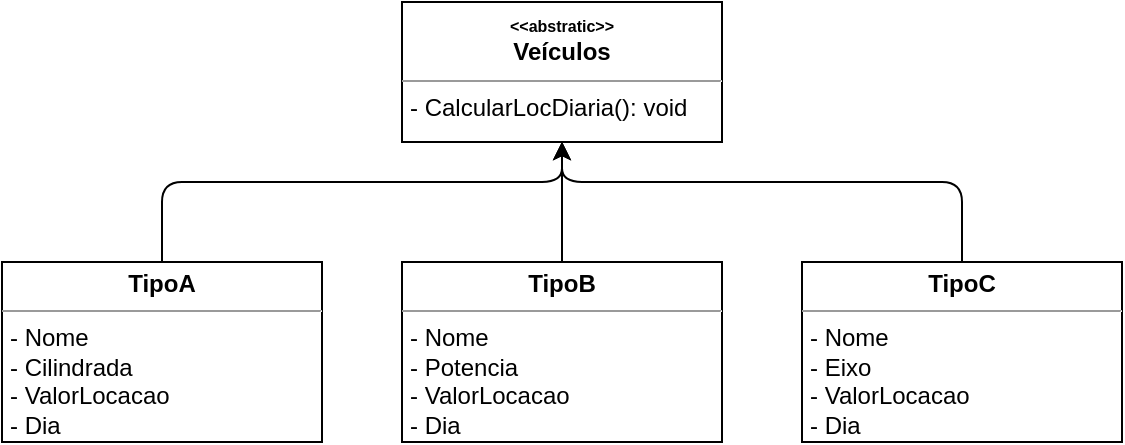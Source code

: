 <mxfile>
    <diagram id="cjmMD2-lDxN8Riay5dNj" name="Page-1">
        <mxGraphModel dx="633" dy="310" grid="1" gridSize="10" guides="1" tooltips="1" connect="1" arrows="1" fold="1" page="1" pageScale="1" pageWidth="850" pageHeight="1100" math="0" shadow="0">
            <root>
                <mxCell id="0"/>
                <mxCell id="1" parent="0"/>
                <mxCell id="2" value="&lt;p style=&quot;margin:0px;margin-top:4px;text-align:center;&quot;&gt;&lt;b&gt;&lt;font style=&quot;font-size: 8px;&quot;&gt;&amp;lt;&amp;lt;abstratic&amp;gt;&amp;gt;&lt;/font&gt;&lt;br&gt;Veículos&lt;/b&gt;&lt;/p&gt;&lt;hr size=&quot;1&quot;&gt;&lt;p style=&quot;margin:0px;margin-left:4px;&quot;&gt;- CalcularLocDiaria(): void&lt;/p&gt;" style="verticalAlign=top;align=left;overflow=fill;fontSize=12;fontFamily=Helvetica;html=1;" vertex="1" parent="1">
                    <mxGeometry x="280" y="270" width="160" height="70" as="geometry"/>
                </mxCell>
                <mxCell id="9" style="edgeStyle=none;html=1;exitX=0.5;exitY=0;exitDx=0;exitDy=0;entryX=0.5;entryY=1;entryDx=0;entryDy=0;" edge="1" parent="1" source="5" target="2">
                    <mxGeometry relative="1" as="geometry">
                        <Array as="points">
                            <mxPoint x="160" y="360"/>
                            <mxPoint x="360" y="360"/>
                        </Array>
                    </mxGeometry>
                </mxCell>
                <mxCell id="5" value="&lt;p style=&quot;margin:0px;margin-top:4px;text-align:center;&quot;&gt;&lt;b&gt;TipoA&lt;/b&gt;&lt;/p&gt;&lt;hr size=&quot;1&quot;&gt;&lt;p style=&quot;margin:0px;margin-left:4px;&quot;&gt;- Nome&lt;/p&gt;&lt;p style=&quot;margin:0px;margin-left:4px;&quot;&gt;- Cilindrada&lt;/p&gt;&lt;p style=&quot;margin:0px;margin-left:4px;&quot;&gt;- ValorLocacao&lt;/p&gt;&lt;p style=&quot;margin:0px;margin-left:4px;&quot;&gt;- Dia&lt;/p&gt;" style="verticalAlign=top;align=left;overflow=fill;fontSize=12;fontFamily=Helvetica;html=1;" vertex="1" parent="1">
                    <mxGeometry x="80" y="400" width="160" height="90" as="geometry"/>
                </mxCell>
                <mxCell id="10" style="edgeStyle=none;html=1;" edge="1" parent="1" source="6">
                    <mxGeometry relative="1" as="geometry">
                        <mxPoint x="360" y="340" as="targetPoint"/>
                    </mxGeometry>
                </mxCell>
                <mxCell id="6" value="&lt;p style=&quot;margin: 4px 0px 0px; text-align: center;&quot;&gt;&lt;b&gt;TipoB&lt;/b&gt;&lt;/p&gt;&lt;hr size=&quot;1&quot;&gt;&lt;p style=&quot;margin: 0px 0px 0px 4px;&quot;&gt;- Nome&lt;/p&gt;&lt;p style=&quot;margin: 0px 0px 0px 4px;&quot;&gt;- Potencia&lt;/p&gt;&lt;p style=&quot;margin: 0px 0px 0px 4px;&quot;&gt;- ValorLocacao&lt;/p&gt;&lt;p style=&quot;margin: 0px 0px 0px 4px;&quot;&gt;- Dia&lt;/p&gt;&lt;p style=&quot;margin:0px;margin-top:4px;text-align:center;&quot;&gt;&lt;/p&gt;" style="verticalAlign=top;align=left;overflow=fill;fontSize=12;fontFamily=Helvetica;html=1;" vertex="1" parent="1">
                    <mxGeometry x="280" y="400" width="160" height="90" as="geometry"/>
                </mxCell>
                <mxCell id="11" style="edgeStyle=none;html=1;exitX=0.5;exitY=0;exitDx=0;exitDy=0;" edge="1" parent="1" source="7">
                    <mxGeometry relative="1" as="geometry">
                        <mxPoint x="360" y="340" as="targetPoint"/>
                        <Array as="points">
                            <mxPoint x="560" y="360"/>
                            <mxPoint x="360" y="360"/>
                        </Array>
                    </mxGeometry>
                </mxCell>
                <mxCell id="7" value="&lt;p style=&quot;margin: 4px 0px 0px; text-align: center;&quot;&gt;&lt;b&gt;TipoC&lt;/b&gt;&lt;/p&gt;&lt;hr size=&quot;1&quot;&gt;&lt;p style=&quot;margin: 0px 0px 0px 4px;&quot;&gt;- Nome&lt;/p&gt;&lt;p style=&quot;margin: 0px 0px 0px 4px;&quot;&gt;- Eixo&lt;/p&gt;&lt;p style=&quot;margin: 0px 0px 0px 4px;&quot;&gt;- ValorLocacao&lt;/p&gt;&lt;p style=&quot;margin: 0px 0px 0px 4px;&quot;&gt;- Dia&lt;/p&gt;&lt;p style=&quot;margin:0px;margin-top:4px;text-align:center;&quot;&gt;&lt;/p&gt;" style="verticalAlign=top;align=left;overflow=fill;fontSize=12;fontFamily=Helvetica;html=1;" vertex="1" parent="1">
                    <mxGeometry x="480" y="400" width="160" height="90" as="geometry"/>
                </mxCell>
            </root>
        </mxGraphModel>
    </diagram>
</mxfile>